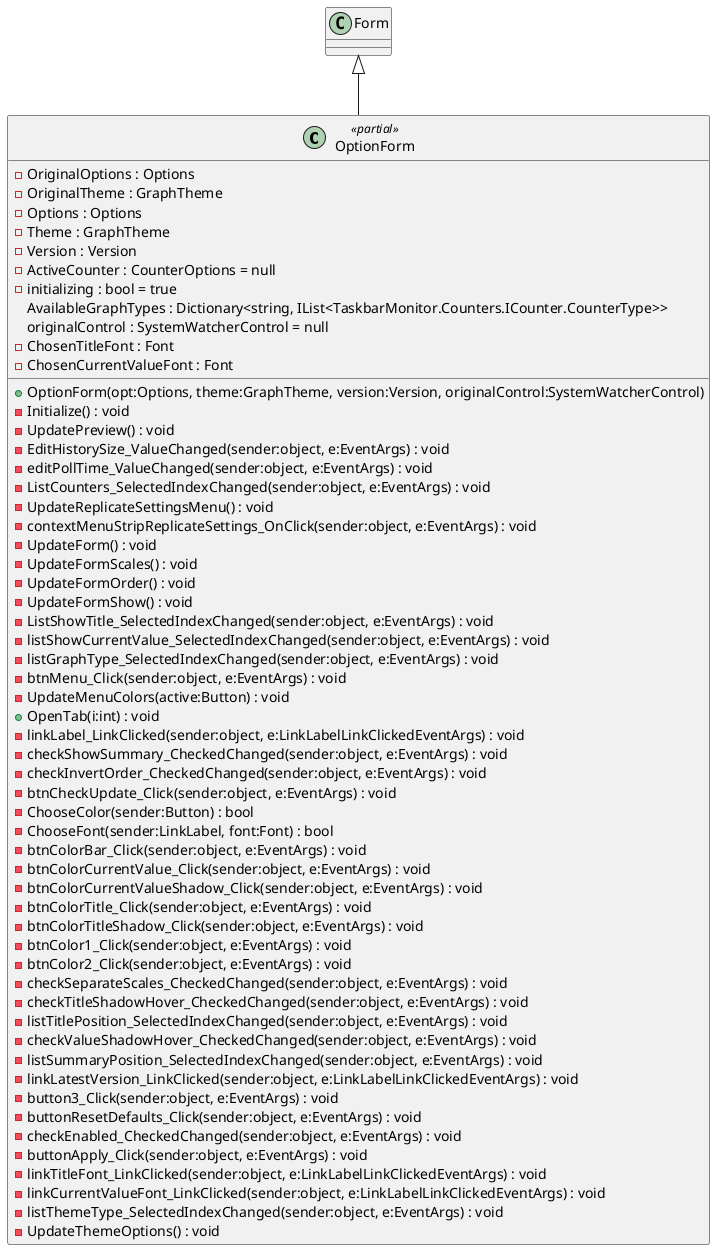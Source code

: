 @startuml
class OptionForm <<partial>> {
    - OriginalOptions : Options
    - OriginalTheme : GraphTheme
    - Options : Options
    - Theme : GraphTheme
    - Version : Version
    - ActiveCounter : CounterOptions = null
    - initializing : bool = true
    AvailableGraphTypes : Dictionary<string, IList<TaskbarMonitor.Counters.ICounter.CounterType>>
    originalControl : SystemWatcherControl = null
    - ChosenTitleFont : Font
    - ChosenCurrentValueFont : Font
    + OptionForm(opt:Options, theme:GraphTheme, version:Version, originalControl:SystemWatcherControl)
    - Initialize() : void
    - UpdatePreview() : void
    - EditHistorySize_ValueChanged(sender:object, e:EventArgs) : void
    - editPollTime_ValueChanged(sender:object, e:EventArgs) : void
    - ListCounters_SelectedIndexChanged(sender:object, e:EventArgs) : void
    - UpdateReplicateSettingsMenu() : void
    - contextMenuStripReplicateSettings_OnClick(sender:object, e:EventArgs) : void
    - UpdateForm() : void
    - UpdateFormScales() : void
    - UpdateFormOrder() : void
    - UpdateFormShow() : void
    - ListShowTitle_SelectedIndexChanged(sender:object, e:EventArgs) : void
    - listShowCurrentValue_SelectedIndexChanged(sender:object, e:EventArgs) : void
    - listGraphType_SelectedIndexChanged(sender:object, e:EventArgs) : void
    - btnMenu_Click(sender:object, e:EventArgs) : void
    - UpdateMenuColors(active:Button) : void
    + OpenTab(i:int) : void
    - linkLabel_LinkClicked(sender:object, e:LinkLabelLinkClickedEventArgs) : void
    - checkShowSummary_CheckedChanged(sender:object, e:EventArgs) : void
    - checkInvertOrder_CheckedChanged(sender:object, e:EventArgs) : void
    - btnCheckUpdate_Click(sender:object, e:EventArgs) : void
    - ChooseColor(sender:Button) : bool
    - ChooseFont(sender:LinkLabel, font:Font) : bool
    - btnColorBar_Click(sender:object, e:EventArgs) : void
    - btnColorCurrentValue_Click(sender:object, e:EventArgs) : void
    - btnColorCurrentValueShadow_Click(sender:object, e:EventArgs) : void
    - btnColorTitle_Click(sender:object, e:EventArgs) : void
    - btnColorTitleShadow_Click(sender:object, e:EventArgs) : void
    - btnColor1_Click(sender:object, e:EventArgs) : void
    - btnColor2_Click(sender:object, e:EventArgs) : void
    - checkSeparateScales_CheckedChanged(sender:object, e:EventArgs) : void
    - checkTitleShadowHover_CheckedChanged(sender:object, e:EventArgs) : void
    - listTitlePosition_SelectedIndexChanged(sender:object, e:EventArgs) : void
    - checkValueShadowHover_CheckedChanged(sender:object, e:EventArgs) : void
    - listSummaryPosition_SelectedIndexChanged(sender:object, e:EventArgs) : void
    - linkLatestVersion_LinkClicked(sender:object, e:LinkLabelLinkClickedEventArgs) : void
    - button3_Click(sender:object, e:EventArgs) : void
    - buttonResetDefaults_Click(sender:object, e:EventArgs) : void
    - checkEnabled_CheckedChanged(sender:object, e:EventArgs) : void
    - buttonApply_Click(sender:object, e:EventArgs) : void
    - linkTitleFont_LinkClicked(sender:object, e:LinkLabelLinkClickedEventArgs) : void
    - linkCurrentValueFont_LinkClicked(sender:object, e:LinkLabelLinkClickedEventArgs) : void
    - listThemeType_SelectedIndexChanged(sender:object, e:EventArgs) : void
    - UpdateThemeOptions() : void
}
Form <|-- OptionForm
@enduml
